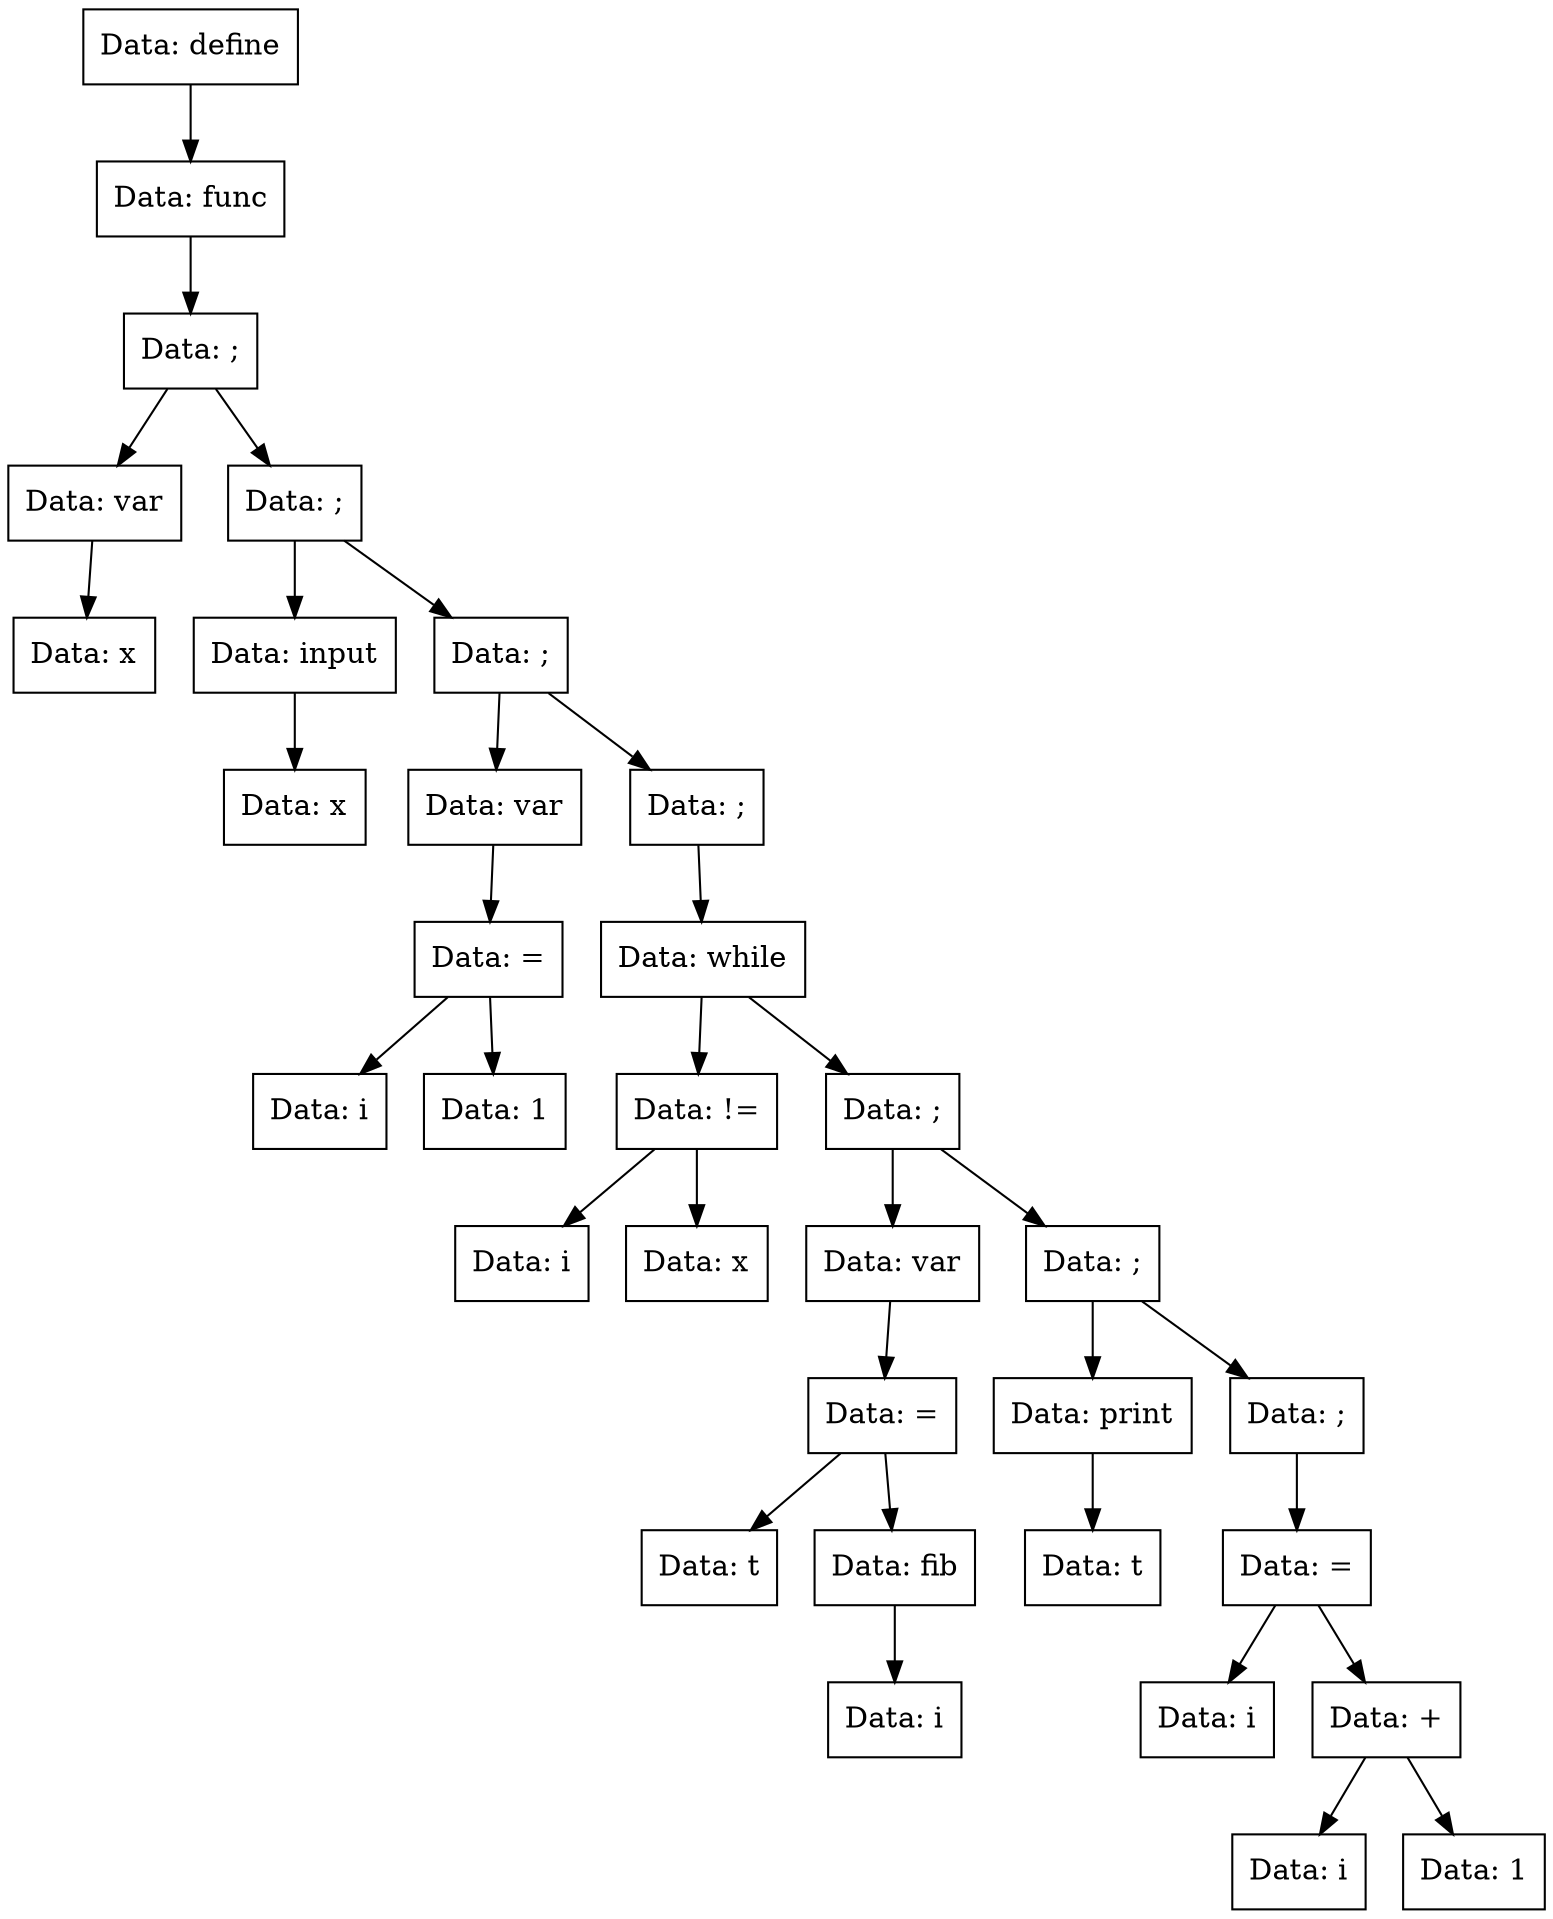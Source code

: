 digraph func{
Node0x5589e8cf5050[shape="record", label="Data: define"];
Node0x5589e8cf50f0[shape="record", label="Data: func"];
Node0x5589e8cf50a0[shape="record", label="Data: ;"];
Node0x5589e8cf4f10[shape="record", label="Data: var"];
Node0x5589e8cf4f60[shape="record", label="Data: x"];
Node0x5589e8cf4f10->Node0x5589e8cf4f60;
Node0x5589e8cf50a0->Node0x5589e8cf4f10;
Node0x5589e8cf4e20[shape="record", label="Data: ;"];
Node0x5589e8cf4e70[shape="record", label="Data: input"];
Node0x5589e8cf4d30[shape="record", label="Data: x"];
Node0x5589e8cf4e70->Node0x5589e8cf4d30;
Node0x5589e8cf4e20->Node0x5589e8cf4e70;
Node0x5589e8cf52d0[shape="record", label="Data: ;"];
Node0x5589e8cf5190[shape="record", label="Data: var"];
Node0x5589e8cf5140[shape="record", label="Data: ="];
Node0x5589e8cf4fb0[shape="record", label="Data: i"];
Node0x5589e8cf5140->Node0x5589e8cf4fb0;
Node0x5589e8cf4ec0[shape="record", label="Data: 1"];
Node0x5589e8cf5140->Node0x5589e8cf4ec0;
Node0x5589e8cf5190->Node0x5589e8cf5140;
Node0x5589e8cf52d0->Node0x5589e8cf5190;
Node0x5589e8cf4dd0[shape="record", label="Data: ;"];
Node0x5589e8cf4d80[shape="record", label="Data: while"];
Node0x5589e8cf54b0[shape="record", label="Data: !="];
Node0x5589e8cf5500[shape="record", label="Data: i"];
Node0x5589e8cf54b0->Node0x5589e8cf5500;
Node0x5589e8cf5640[shape="record", label="Data: x"];
Node0x5589e8cf54b0->Node0x5589e8cf5640;
Node0x5589e8cf4d80->Node0x5589e8cf54b0;
Node0x5589e8cf56e0[shape="record", label="Data: ;"];
Node0x5589e8cf5730[shape="record", label="Data: var"];
Node0x5589e8cf5690[shape="record", label="Data: ="];
Node0x5589e8cf55f0[shape="record", label="Data: t"];
Node0x5589e8cf5690->Node0x5589e8cf55f0;
Node0x5589e8cf55a0[shape="record", label="Data: fib"];
Node0x5589e8cf5550[shape="record", label="Data: i"];
Node0x5589e8cf55a0->Node0x5589e8cf5550;
Node0x5589e8cf5690->Node0x5589e8cf55a0;
Node0x5589e8cf5730->Node0x5589e8cf5690;
Node0x5589e8cf56e0->Node0x5589e8cf5730;
Node0x5589e8cf5280[shape="record", label="Data: ;"];
Node0x5589e8cf51e0[shape="record", label="Data: print"];
Node0x5589e8cf53c0[shape="record", label="Data: t"];
Node0x5589e8cf51e0->Node0x5589e8cf53c0;
Node0x5589e8cf5280->Node0x5589e8cf51e0;
Node0x5589e8cf5460[shape="record", label="Data: ;"];
Node0x5589e8cf5410[shape="record", label="Data: ="];
Node0x5589e8cf5370[shape="record", label="Data: i"];
Node0x5589e8cf5410->Node0x5589e8cf5370;
Node0x5589e8cf5320[shape="record", label="Data: +"];
Node0x5589e8cf5230[shape="record", label="Data: i"];
Node0x5589e8cf5320->Node0x5589e8cf5230;
Node0x5589e8cf5000[shape="record", label="Data: 1"];
Node0x5589e8cf5320->Node0x5589e8cf5000;
Node0x5589e8cf5410->Node0x5589e8cf5320;
Node0x5589e8cf5460->Node0x5589e8cf5410;
Node0x5589e8cf5280->Node0x5589e8cf5460;
Node0x5589e8cf56e0->Node0x5589e8cf5280;
Node0x5589e8cf4d80->Node0x5589e8cf56e0;
Node0x5589e8cf4dd0->Node0x5589e8cf4d80;
Node0x5589e8cf52d0->Node0x5589e8cf4dd0;
Node0x5589e8cf4e20->Node0x5589e8cf52d0;
Node0x5589e8cf50a0->Node0x5589e8cf4e20;
Node0x5589e8cf50f0->Node0x5589e8cf50a0;
Node0x5589e8cf5050->Node0x5589e8cf50f0;
}